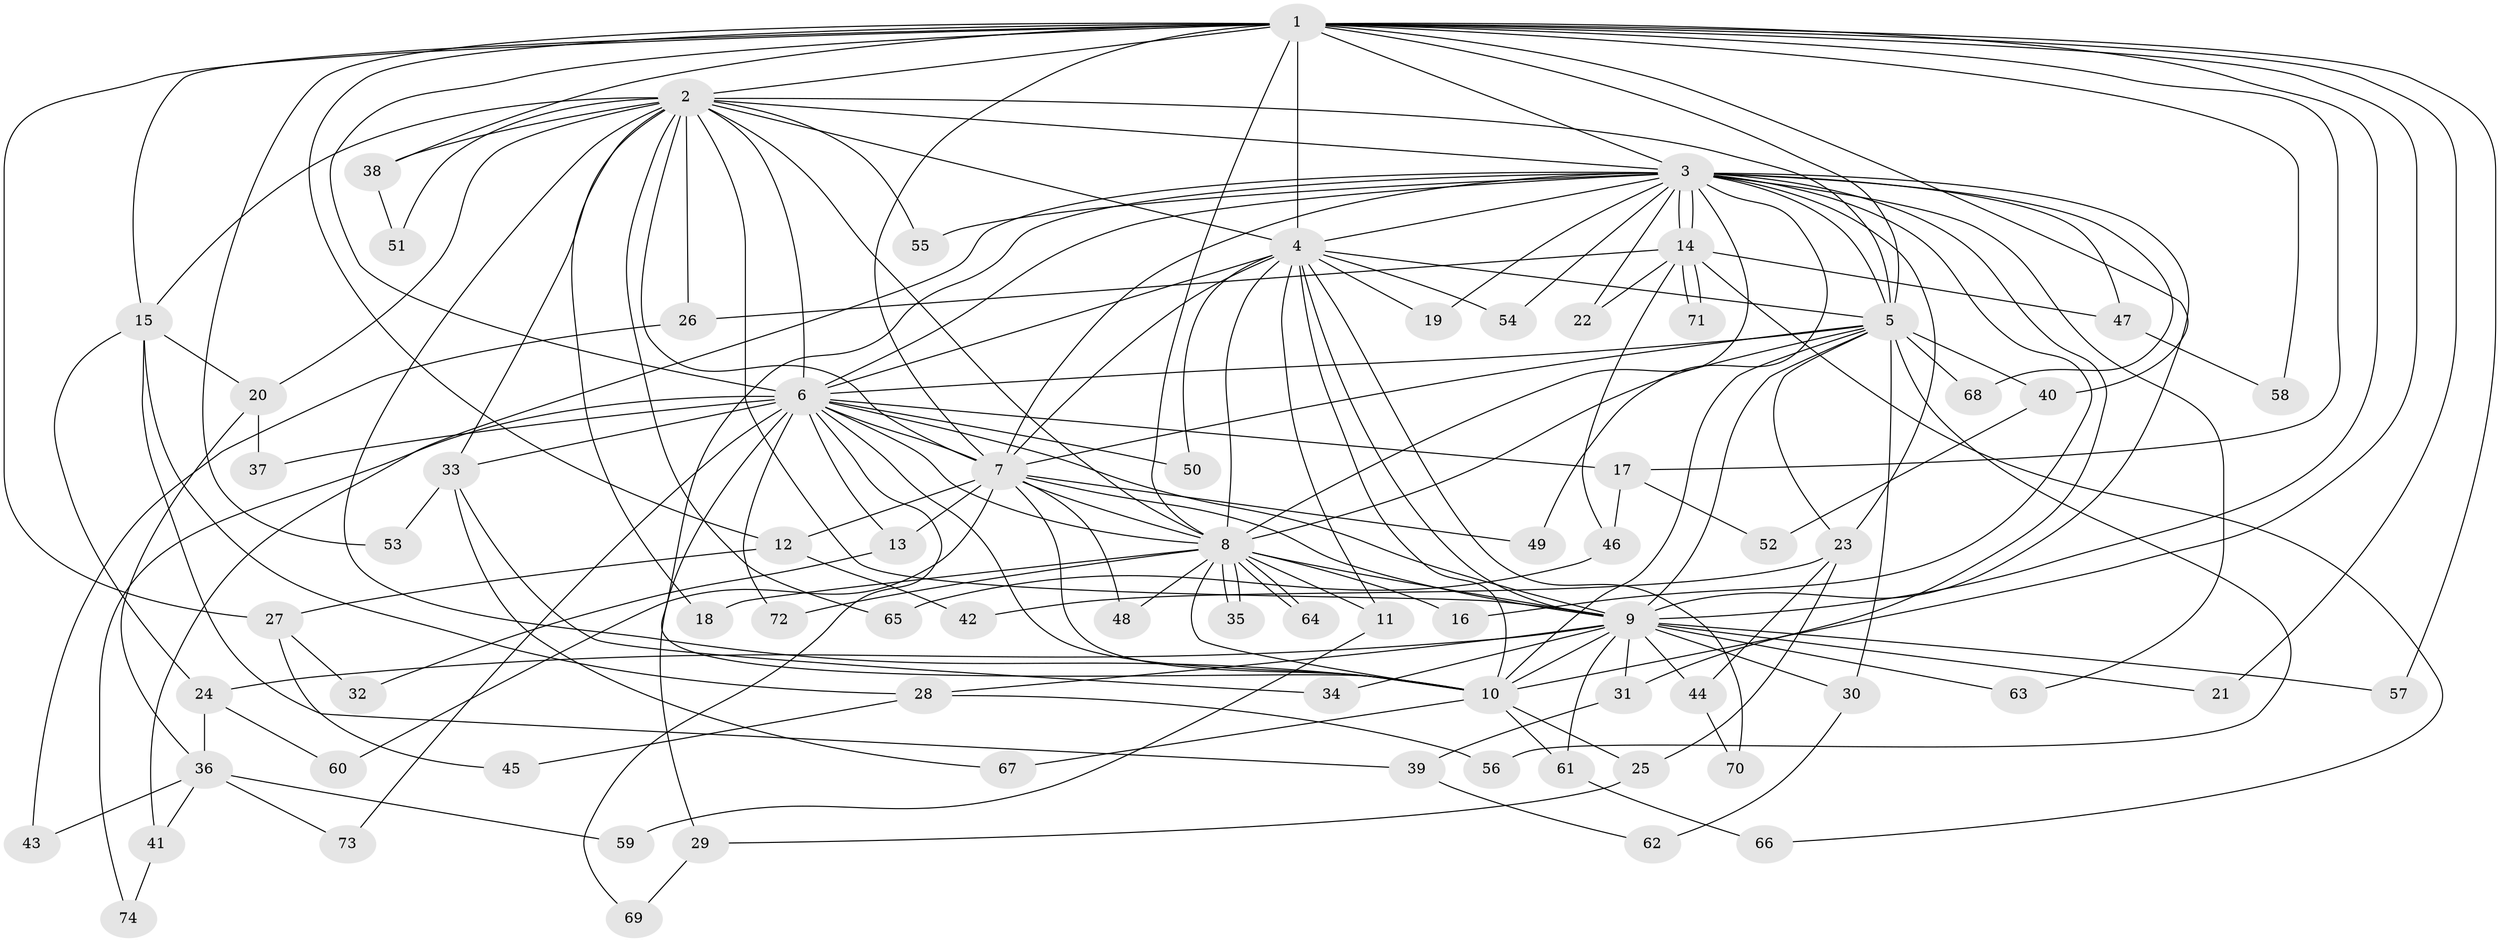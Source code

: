 // Generated by graph-tools (version 1.1) at 2025/35/03/09/25 02:35:06]
// undirected, 74 vertices, 173 edges
graph export_dot {
graph [start="1"]
  node [color=gray90,style=filled];
  1;
  2;
  3;
  4;
  5;
  6;
  7;
  8;
  9;
  10;
  11;
  12;
  13;
  14;
  15;
  16;
  17;
  18;
  19;
  20;
  21;
  22;
  23;
  24;
  25;
  26;
  27;
  28;
  29;
  30;
  31;
  32;
  33;
  34;
  35;
  36;
  37;
  38;
  39;
  40;
  41;
  42;
  43;
  44;
  45;
  46;
  47;
  48;
  49;
  50;
  51;
  52;
  53;
  54;
  55;
  56;
  57;
  58;
  59;
  60;
  61;
  62;
  63;
  64;
  65;
  66;
  67;
  68;
  69;
  70;
  71;
  72;
  73;
  74;
  1 -- 2;
  1 -- 3;
  1 -- 4;
  1 -- 5;
  1 -- 6;
  1 -- 7;
  1 -- 8;
  1 -- 9;
  1 -- 10;
  1 -- 12;
  1 -- 15;
  1 -- 17;
  1 -- 21;
  1 -- 27;
  1 -- 38;
  1 -- 40;
  1 -- 53;
  1 -- 57;
  1 -- 58;
  2 -- 3;
  2 -- 4;
  2 -- 5;
  2 -- 6;
  2 -- 7;
  2 -- 8;
  2 -- 9;
  2 -- 10;
  2 -- 15;
  2 -- 18;
  2 -- 20;
  2 -- 26;
  2 -- 33;
  2 -- 38;
  2 -- 51;
  2 -- 55;
  2 -- 65;
  3 -- 4;
  3 -- 5;
  3 -- 6;
  3 -- 7;
  3 -- 8;
  3 -- 9;
  3 -- 10;
  3 -- 14;
  3 -- 14;
  3 -- 16;
  3 -- 19;
  3 -- 22;
  3 -- 23;
  3 -- 31;
  3 -- 41;
  3 -- 47;
  3 -- 49;
  3 -- 54;
  3 -- 55;
  3 -- 63;
  3 -- 68;
  4 -- 5;
  4 -- 6;
  4 -- 7;
  4 -- 8;
  4 -- 9;
  4 -- 10;
  4 -- 11;
  4 -- 19;
  4 -- 50;
  4 -- 54;
  4 -- 70;
  5 -- 6;
  5 -- 7;
  5 -- 8;
  5 -- 9;
  5 -- 10;
  5 -- 23;
  5 -- 30;
  5 -- 40;
  5 -- 56;
  5 -- 68;
  6 -- 7;
  6 -- 8;
  6 -- 9;
  6 -- 10;
  6 -- 13;
  6 -- 17;
  6 -- 29;
  6 -- 33;
  6 -- 37;
  6 -- 50;
  6 -- 69;
  6 -- 72;
  6 -- 73;
  6 -- 74;
  7 -- 8;
  7 -- 9;
  7 -- 10;
  7 -- 12;
  7 -- 13;
  7 -- 48;
  7 -- 49;
  7 -- 60;
  8 -- 9;
  8 -- 10;
  8 -- 11;
  8 -- 16;
  8 -- 18;
  8 -- 35;
  8 -- 35;
  8 -- 48;
  8 -- 64;
  8 -- 64;
  8 -- 72;
  9 -- 10;
  9 -- 21;
  9 -- 24;
  9 -- 28;
  9 -- 30;
  9 -- 31;
  9 -- 34;
  9 -- 44;
  9 -- 57;
  9 -- 61;
  9 -- 63;
  10 -- 25;
  10 -- 61;
  10 -- 67;
  11 -- 59;
  12 -- 27;
  12 -- 42;
  13 -- 32;
  14 -- 22;
  14 -- 26;
  14 -- 46;
  14 -- 47;
  14 -- 66;
  14 -- 71;
  14 -- 71;
  15 -- 20;
  15 -- 24;
  15 -- 28;
  15 -- 39;
  17 -- 46;
  17 -- 52;
  20 -- 36;
  20 -- 37;
  23 -- 25;
  23 -- 42;
  23 -- 44;
  24 -- 36;
  24 -- 60;
  25 -- 29;
  26 -- 43;
  27 -- 32;
  27 -- 45;
  28 -- 45;
  28 -- 56;
  29 -- 69;
  30 -- 62;
  31 -- 39;
  33 -- 34;
  33 -- 53;
  33 -- 67;
  36 -- 41;
  36 -- 43;
  36 -- 59;
  36 -- 73;
  38 -- 51;
  39 -- 62;
  40 -- 52;
  41 -- 74;
  44 -- 70;
  46 -- 65;
  47 -- 58;
  61 -- 66;
}
